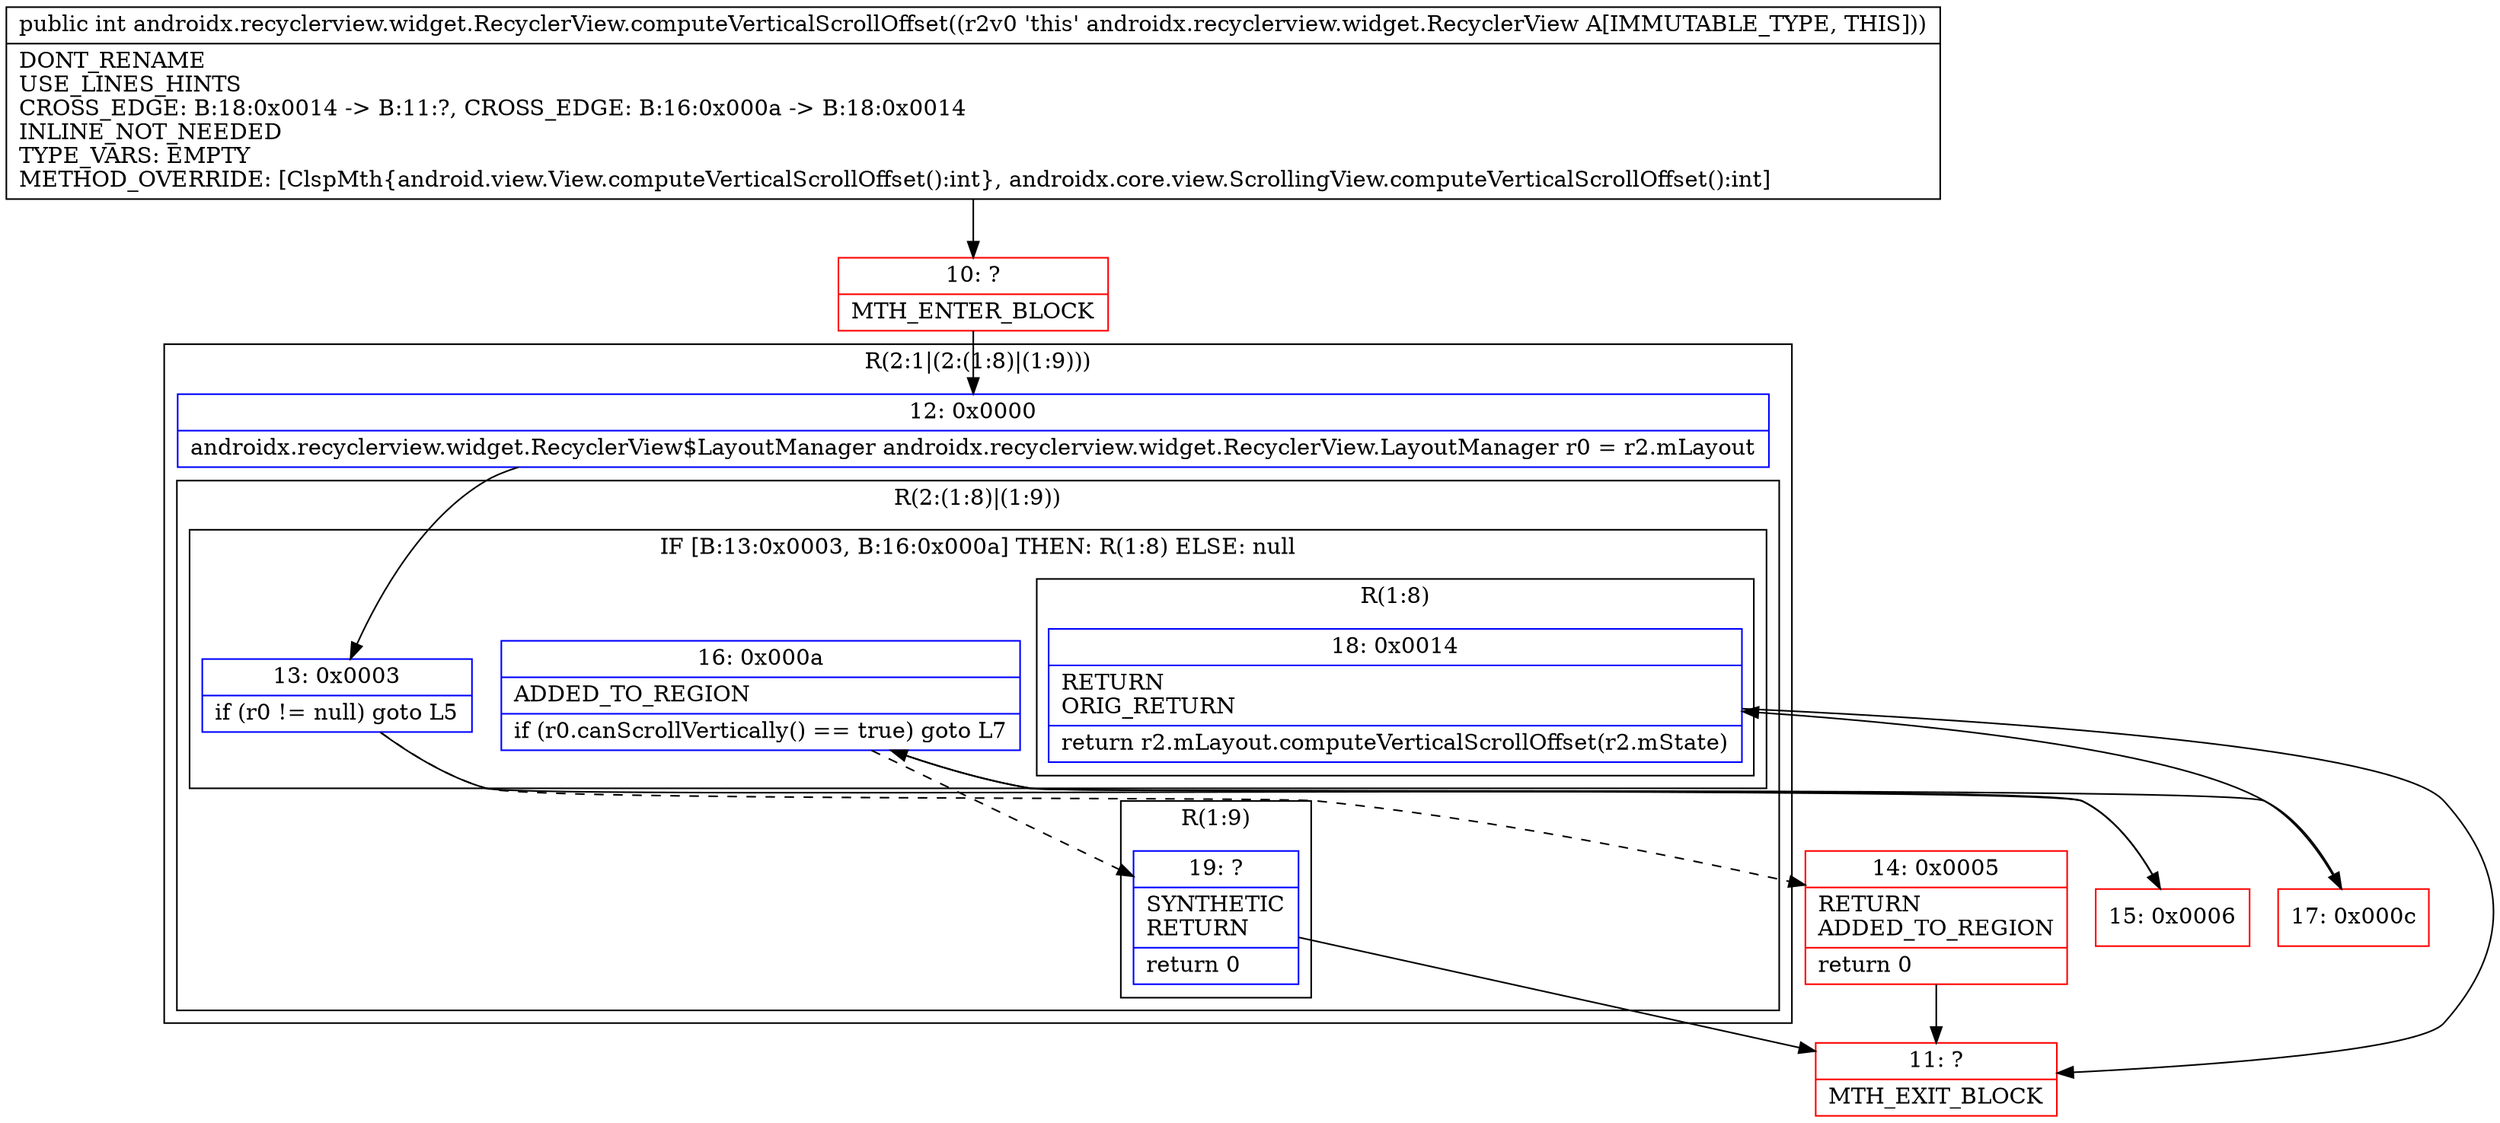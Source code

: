 digraph "CFG forandroidx.recyclerview.widget.RecyclerView.computeVerticalScrollOffset()I" {
subgraph cluster_Region_1988090565 {
label = "R(2:1|(2:(1:8)|(1:9)))";
node [shape=record,color=blue];
Node_12 [shape=record,label="{12\:\ 0x0000|androidx.recyclerview.widget.RecyclerView$LayoutManager androidx.recyclerview.widget.RecyclerView.LayoutManager r0 = r2.mLayout\l}"];
subgraph cluster_Region_1722039241 {
label = "R(2:(1:8)|(1:9))";
node [shape=record,color=blue];
subgraph cluster_IfRegion_1750475496 {
label = "IF [B:13:0x0003, B:16:0x000a] THEN: R(1:8) ELSE: null";
node [shape=record,color=blue];
Node_13 [shape=record,label="{13\:\ 0x0003|if (r0 != null) goto L5\l}"];
Node_16 [shape=record,label="{16\:\ 0x000a|ADDED_TO_REGION\l|if (r0.canScrollVertically() == true) goto L7\l}"];
subgraph cluster_Region_81203934 {
label = "R(1:8)";
node [shape=record,color=blue];
Node_18 [shape=record,label="{18\:\ 0x0014|RETURN\lORIG_RETURN\l|return r2.mLayout.computeVerticalScrollOffset(r2.mState)\l}"];
}
}
subgraph cluster_Region_20151204 {
label = "R(1:9)";
node [shape=record,color=blue];
Node_19 [shape=record,label="{19\:\ ?|SYNTHETIC\lRETURN\l|return 0\l}"];
}
}
}
Node_10 [shape=record,color=red,label="{10\:\ ?|MTH_ENTER_BLOCK\l}"];
Node_14 [shape=record,color=red,label="{14\:\ 0x0005|RETURN\lADDED_TO_REGION\l|return 0\l}"];
Node_11 [shape=record,color=red,label="{11\:\ ?|MTH_EXIT_BLOCK\l}"];
Node_15 [shape=record,color=red,label="{15\:\ 0x0006}"];
Node_17 [shape=record,color=red,label="{17\:\ 0x000c}"];
MethodNode[shape=record,label="{public int androidx.recyclerview.widget.RecyclerView.computeVerticalScrollOffset((r2v0 'this' androidx.recyclerview.widget.RecyclerView A[IMMUTABLE_TYPE, THIS]))  | DONT_RENAME\lUSE_LINES_HINTS\lCROSS_EDGE: B:18:0x0014 \-\> B:11:?, CROSS_EDGE: B:16:0x000a \-\> B:18:0x0014\lINLINE_NOT_NEEDED\lTYPE_VARS: EMPTY\lMETHOD_OVERRIDE: [ClspMth\{android.view.View.computeVerticalScrollOffset():int\}, androidx.core.view.ScrollingView.computeVerticalScrollOffset():int]\l}"];
MethodNode -> Node_10;Node_12 -> Node_13;
Node_13 -> Node_14[style=dashed];
Node_13 -> Node_15;
Node_16 -> Node_17;
Node_16 -> Node_19[style=dashed];
Node_18 -> Node_11;
Node_19 -> Node_11;
Node_10 -> Node_12;
Node_14 -> Node_11;
Node_15 -> Node_16;
Node_17 -> Node_18;
}

